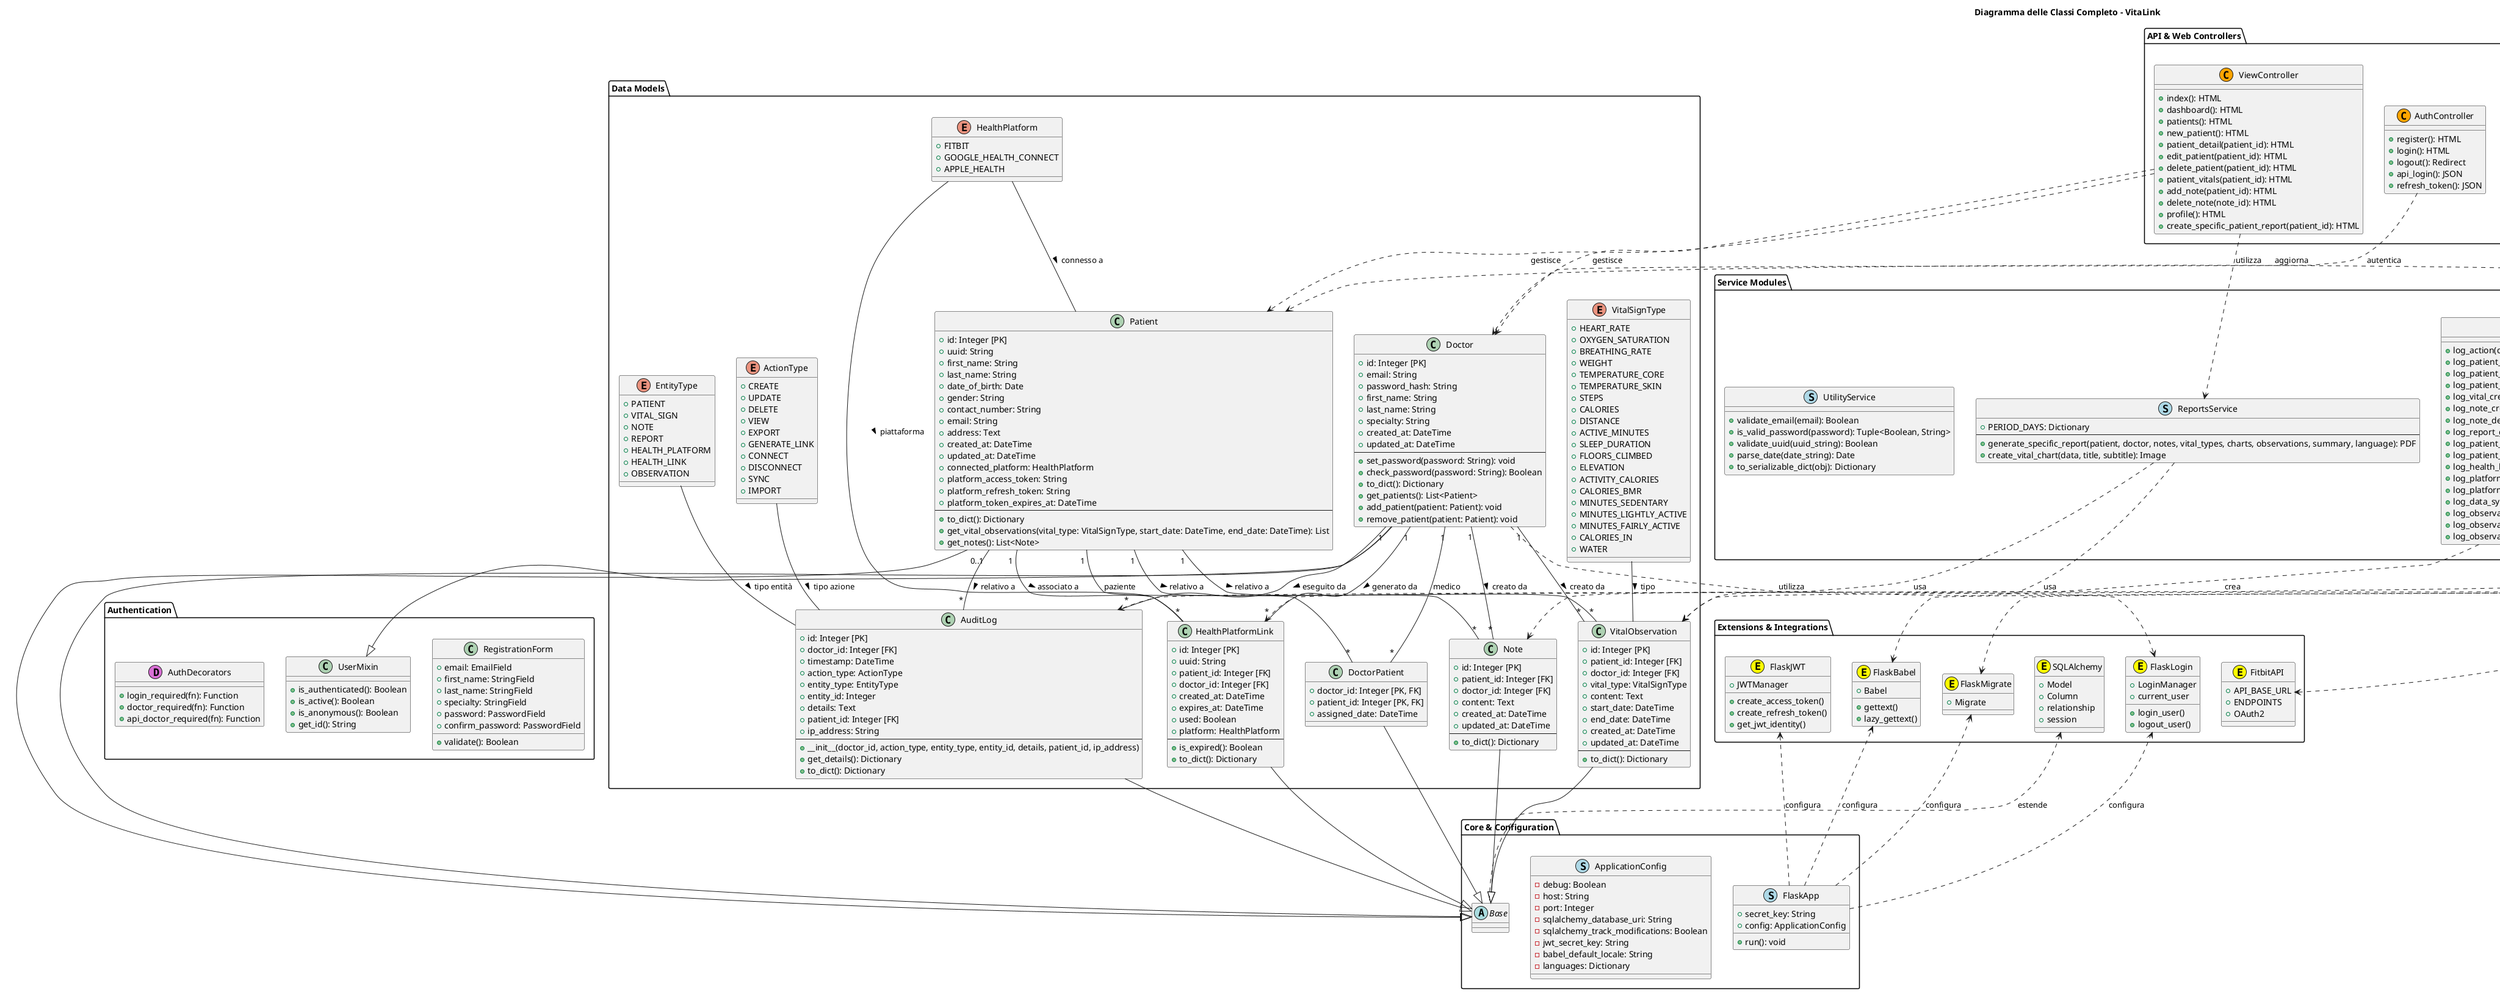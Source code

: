 @startuml "DiagrammaClassiCompleto"

' Class Diagram for VitaLink application
title Diagramma delle Classi Completo - VitaLink

' Packages to organize classes
package "Core & Configuration" {
    ' Base Classes
    abstract class Base {
    }
    
    class ApplicationConfig << (S,lightblue) >> {
        -debug: Boolean
        -host: String
        -port: Integer
        -sqlalchemy_database_uri: String
        -sqlalchemy_track_modifications: Boolean
        -jwt_secret_key: String
        -babel_default_locale: String
        -languages: Dictionary
    }
    
    class FlaskApp << (S,lightblue) >> {
        +secret_key: String
        +config: ApplicationConfig
        +run(): void
    }
}

package "Authentication" {
    ' Forms and User Management
    class RegistrationForm {
        +email: EmailField
        +first_name: StringField
        +last_name: StringField
        +specialty: StringField
        +password: PasswordField
        +confirm_password: PasswordField
        +validate(): Boolean
    }
    
    ' Flask-Login integration
    class UserMixin {
        +is_authenticated(): Boolean
        +is_active(): Boolean
        +is_anonymous(): Boolean
        +get_id(): String
    }
    
    ' Decorators 
    class AuthDecorators << (D,orchid) >> {
        +login_required(fn): Function
        +doctor_required(fn): Function
        +api_doctor_required(fn): Function
    }
}

package "Data Models" {
    ' Enums
    enum VitalSignType {
        +HEART_RATE
        +OXYGEN_SATURATION
        +BREATHING_RATE
        +WEIGHT
        +TEMPERATURE_CORE
        +TEMPERATURE_SKIN
        +STEPS
        +CALORIES
        +DISTANCE
        +ACTIVE_MINUTES
        +SLEEP_DURATION
        +FLOORS_CLIMBED
        +ELEVATION
        +ACTIVITY_CALORIES
        +CALORIES_BMR
        +MINUTES_SEDENTARY
        +MINUTES_LIGHTLY_ACTIVE
        +MINUTES_FAIRLY_ACTIVE
        +CALORIES_IN
        +WATER
    }

    enum HealthPlatform {
        +FITBIT
        +GOOGLE_HEALTH_CONNECT
        +APPLE_HEALTH
    }

    enum ActionType {
        +CREATE
        +UPDATE
        +DELETE
        +VIEW
        +EXPORT
        +GENERATE_LINK
        +CONNECT
        +DISCONNECT
        +SYNC
        +IMPORT
    }

    enum EntityType {
        +PATIENT
        +VITAL_SIGN
        +NOTE
        +REPORT
        +HEALTH_PLATFORM
        +HEALTH_LINK
        +OBSERVATION
    }

    ' Main Classes
    class Doctor {
        +id: Integer [PK]
        +email: String
        +password_hash: String
        +first_name: String
        +last_name: String
        +specialty: String
        +created_at: DateTime
        +updated_at: DateTime
        --
        +set_password(password: String): void
        +check_password(password: String): Boolean
        +to_dict(): Dictionary
        +get_patients(): List<Patient>
        +add_patient(patient: Patient): void
        +remove_patient(patient: Patient): void
    }

    class Patient {
        +id: Integer [PK]
        +uuid: String
        +first_name: String
        +last_name: String
        +date_of_birth: Date
        +gender: String
        +contact_number: String
        +email: String
        +address: Text
        +created_at: DateTime
        +updated_at: DateTime
        +connected_platform: HealthPlatform
        +platform_access_token: String
        +platform_refresh_token: String
        +platform_token_expires_at: DateTime
        --
        +to_dict(): Dictionary
        +get_vital_observations(vital_type: VitalSignType, start_date: DateTime, end_date: DateTime): List
        +get_notes(): List<Note>
    }

    class DoctorPatient {
        +doctor_id: Integer [PK, FK]
        +patient_id: Integer [PK, FK]
        +assigned_date: DateTime
    }

    class Note {
        +id: Integer [PK]
        +patient_id: Integer [FK]
        +doctor_id: Integer [FK]
        +content: Text
        +created_at: DateTime
        +updated_at: DateTime
        --
        +to_dict(): Dictionary
    }

    class VitalObservation {
        +id: Integer [PK]
        +patient_id: Integer [FK]
        +doctor_id: Integer [FK]
        +vital_type: VitalSignType
        +content: Text
        +start_date: DateTime
        +end_date: DateTime
        +created_at: DateTime
        +updated_at: DateTime
        --
        +to_dict(): Dictionary
    }

    class AuditLog {
        +id: Integer [PK]
        +doctor_id: Integer [FK]
        +timestamp: DateTime
        +action_type: ActionType
        +entity_type: EntityType
        +entity_id: Integer
        +details: Text
        +patient_id: Integer [FK]
        +ip_address: String
        --
        +__init__(doctor_id, action_type, entity_type, entity_id, details, patient_id, ip_address)
        +get_details(): Dictionary
        +to_dict(): Dictionary
    }

    class HealthPlatformLink {
        +id: Integer [PK]
        +uuid: String
        +patient_id: Integer [FK]
        +doctor_id: Integer [FK]
        +created_at: DateTime
        +expires_at: DateTime
        +used: Boolean
        +platform: HealthPlatform
        --
        +is_expired(): Boolean
        +to_dict(): Dictionary
    }
}

package "Service Modules" {
    class ObservationsService << (S,lightblue) >> {
        +get_web_observations(patient_id): List
        +add_web_observation(): VitalObservation
        +update_web_observation(observation_id): VitalObservation
        +delete_web_observation(observation_id): void
    }

    class HealthPlatformsService << (S,lightblue) >> {
        +vitals_cache: Dictionary
        +api_rate_limit: Dictionary
        --
        +generate_platform_link(patient_id, platform): HealthPlatformLink
        +get_link_by_uuid(uuid_string): HealthPlatformLink
        +get_fitbit_authorization_url(patient_id): String
        +exchange_fitbit_code_for_token(code): Dictionary
        +refresh_fitbit_token(refresh_token): Dictionary
        +save_fitbit_tokens(patient, tokens): void
        +ensure_fresh_token(patient): Boolean
        +check_rate_limit(): Boolean
        +increment_api_call_counter(): void
        +get_fitbit_data(patient, endpoint_config, period): Dictionary
        +process_fitbit_data(data, vital_type): Array
        +process_standard_list(data_array): Array
        +process_nested_value_list(data_array): Array
        +process_heart_rate_data(data_array): Array
        +get_vitals_data(patient, vital_type, period): Dictionary
        +get_processed_fitbit_data(patient, vital_type, period): Dictionary
    }
    
    class ReportsService << (S,lightblue) >> {
        +PERIOD_DAYS: Dictionary
        --
        +generate_specific_report(patient, doctor, notes, vital_types, charts, observations, summary, language): PDF
        +create_vital_chart(data, title, subtitle): Image
    }
    
    class EmailService << (S,lightblue) >> {
        +MJ_APIKEY: String
        +MJ_APIKEY_SECRET: String
        --
        +send_report_email(doctor, patient, pdf_buffer, filename, language): Tuple<Boolean, String>
    }
    
    class LanguageService << (S,lightblue) >> {
        +change_language(lang_code): Redirect
    }
    
    class AuditService << (S,lightblue) >> {
        +log_action(doctor_id, action_type, entity_type, entity_id, details, patient_id, ip_address): AuditLog
        +log_patient_creation(doctor, patient): AuditLog
        +log_patient_update(doctor, patient): AuditLog
        +log_patient_delete(doctor, patient): AuditLog
        +log_vital_creation(doctor, vital_sign, patient_id): AuditLog
        +log_note_creation(doctor, note): AuditLog
        +log_note_delete(doctor, note): AuditLog
        +log_report_generation(doctor, patient): AuditLog
        +log_patient_view(doctor, patient): AuditLog
        +log_patient_import(doctor, patient): AuditLog
        +log_health_link_creation(doctor, link): AuditLog
        +log_platform_connection(doctor, patient, platform): AuditLog
        +log_platform_disconnection(doctor, patient, platform): AuditLog
        +log_data_sync(doctor, patient, vital_type): AuditLog
        +log_observation_creation(doctor, observation): AuditLog
        +log_observation_update(doctor, observation): AuditLog
        +log_observation_delete(doctor, observation): AuditLog
    }
    
    class MigrationService << (S,lightblue) >> {
        +run_migration(): void
    }
    
    class UtilityService << (S,lightblue) >> {
        +validate_email(email): Boolean
        +is_valid_password(password): Tuple<Boolean, String>
        +validate_uuid(uuid_string): Boolean
        +parse_date(date_string): Date
        +to_serializable_dict(obj): Dictionary
    }
}

package "API & Web Controllers" {
    class APIController << (C,orange) >> {
        +get_patients(doctor): JSON
        +get_patient(doctor, patient_id): JSON
        +get_vitals(doctor, patient_id): JSON
        +get_notes(doctor, patient_id): JSON
        +add_note(doctor, patient_id): JSON
        +delete_note(doctor, note_id): JSON
        +get_observations(doctor, patient_id): JSON
        +add_observation(doctor): JSON
        +update_observation(doctor, observation_id): JSON
        +delete_observation(doctor, observation_id): JSON
        +import_patient(doctor): JSON
    }
    
    class ViewController << (C,orange) >> {
        +index(): HTML
        +dashboard(): HTML
        +patients(): HTML
        +new_patient(): HTML
        +patient_detail(patient_id): HTML
        +edit_patient(patient_id): HTML
        +delete_patient(patient_id): HTML
        +patient_vitals(patient_id): HTML
        +add_note(patient_id): HTML
        +delete_note(note_id): HTML
        +profile(): HTML
        +create_specific_patient_report(patient_id): HTML
    }
    
    class AuditController << (C,orange) >> {
        +get_audit_logs(): HTML
        +get_audit_stats(): JSON
    }
    
    class HealthPlatformController << (C,orange) >> {
        +create_link(patient_id): JSON
        +connect_platform(patient_id, platform): HTML
        +start_auth(link_id): HTML
        +oauth_callback(): HTML
        +check_connection(patient_id): JSON
        +disconnect_platform(patient_id): JSON
        +get_data(patient_id, vital_type): JSON
    }
    
    class AuthController << (C,orange) >> {
        +register(): HTML
        +login(): HTML
        +logout(): Redirect
        +api_login(): JSON
        +refresh_token(): JSON
    }
}

package "Extensions & Integrations" {
    class SQLAlchemy << (E,yellow) >> {
        +Model
        +Column
        +relationship
        +session
    }
    
    class FlaskLogin << (E,yellow) >> {
        +LoginManager
        +current_user
        +login_user()
        +logout_user()
    }
    
    class FlaskJWT << (E,yellow) >> {
        +JWTManager
        +create_access_token()
        +create_refresh_token()
        +get_jwt_identity()
    }
    
    class FlaskBabel << (E,yellow) >> {
        +Babel
        +gettext()
        +lazy_gettext()
    }
    
    class FlaskMigrate << (E,yellow) >> {
        +Migrate
    }
    
    class FitbitAPI << (E,yellow) >> {
        +API_BASE_URL
        +ENDPOINTS
        +OAuth2
    }
}

' Inheritance Relationships
Doctor --|> UserMixin
Doctor --|> Base
Patient --|> Base
DoctorPatient --|> Base
Note --|> Base
VitalObservation --|> Base
AuditLog --|> Base
HealthPlatformLink --|> Base

' Relationships between Models
Doctor "1" -- "*" DoctorPatient : medico
Patient "1" -- "*" DoctorPatient : paziente
Doctor "1" -- "*" Note : creato da >
Patient "1" -- "*" Note : relativo a >
Doctor "1" -- "*" VitalObservation : creato da >
Patient "1" -- "*" VitalObservation : relativo a >
Doctor "1" -- "*" AuditLog : eseguito da >
Patient "0..1" -- "*" AuditLog : relativo a >
Doctor "1" -- "*" HealthPlatformLink : generato da >
Patient "1" -- "*" HealthPlatformLink : associato a >

VitalSignType -- VitalObservation : tipo >
HealthPlatform -- Patient : connesso a >
HealthPlatform -- HealthPlatformLink : piattaforma >
ActionType -- AuditLog : tipo azione >
EntityType -- AuditLog : tipo entità >

' Service Dependencies
HealthPlatformsService ..> HealthPlatformLink : genera
HealthPlatformsService ..> Patient : aggiorna
ReportsService ..> VitalObservation : usa
ReportsService ..> Note : usa
ObservationsService ..> VitalObservation : gestisce
AuditService ..> AuditLog : crea

' Controller Dependencies
APIController ..> HealthPlatformsService : utilizza
APIController ..> ObservationsService : utilizza
ViewController ..> ReportsService : utilizza
ViewController ..> Doctor : gestisce
ViewController ..> Patient : gestisce
AuditController ..> AuditService : utilizza
HealthPlatformController ..> HealthPlatformsService : utilizza
AuthController ..> Doctor : autentica

' Integration Relationships
Doctor ..> FlaskLogin : utilizza
FitbitAPI <.. HealthPlatformsService : integra
FlaskBabel <.. LanguageService : configura
FlaskMigrate <.. MigrationService : utilizza
SQLAlchemy <.. Base : estende
FlaskApp ..> FlaskLogin : configura
FlaskApp ..> FlaskJWT : configura
FlaskApp ..> FlaskBabel : configura
FlaskApp ..> FlaskMigrate : configura

@enduml